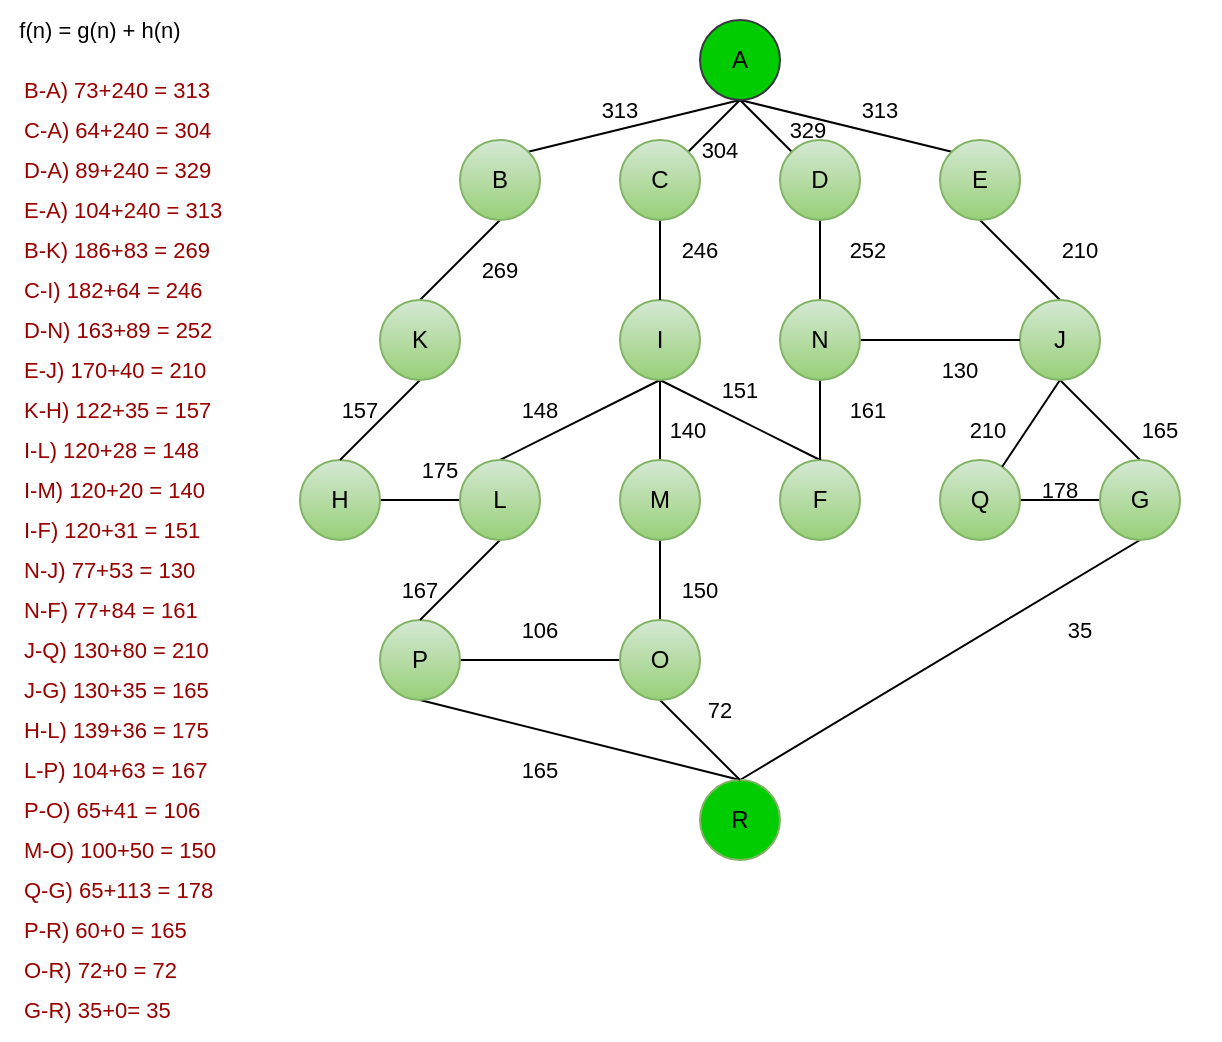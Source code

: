 <mxfile version="21.3.2" type="github">
  <diagram name="Página-1" id="oW6UBJfB_h0LVxH8RLMC">
    <mxGraphModel dx="880" dy="484" grid="1" gridSize="10" guides="1" tooltips="1" connect="1" arrows="1" fold="1" page="1" pageScale="1" pageWidth="827" pageHeight="1169" math="0" shadow="0">
      <root>
        <mxCell id="0" />
        <mxCell id="1" parent="0" />
        <mxCell id="JGHtlCT4hF4dQ-zpvAsc-19" style="rounded=0;orthogonalLoop=1;jettySize=auto;html=1;exitX=0.5;exitY=1;exitDx=0;exitDy=0;endArrow=none;endFill=0;" edge="1" parent="1" source="JGHtlCT4hF4dQ-zpvAsc-1" target="JGHtlCT4hF4dQ-zpvAsc-15">
          <mxGeometry relative="1" as="geometry" />
        </mxCell>
        <mxCell id="JGHtlCT4hF4dQ-zpvAsc-20" style="edgeStyle=none;shape=connector;rounded=0;orthogonalLoop=1;jettySize=auto;html=1;exitX=0.5;exitY=1;exitDx=0;exitDy=0;entryX=1;entryY=0;entryDx=0;entryDy=0;labelBackgroundColor=default;strokeColor=default;fontFamily=Helvetica;fontSize=11;fontColor=default;endArrow=none;endFill=0;exitPerimeter=0;" edge="1" parent="1" source="JGHtlCT4hF4dQ-zpvAsc-1" target="JGHtlCT4hF4dQ-zpvAsc-2">
          <mxGeometry relative="1" as="geometry" />
        </mxCell>
        <mxCell id="JGHtlCT4hF4dQ-zpvAsc-22" style="edgeStyle=none;shape=connector;rounded=0;orthogonalLoop=1;jettySize=auto;html=1;exitX=0.5;exitY=1;exitDx=0;exitDy=0;entryX=0;entryY=0;entryDx=0;entryDy=0;labelBackgroundColor=default;strokeColor=default;fontFamily=Helvetica;fontSize=11;fontColor=default;endArrow=none;endFill=0;" edge="1" parent="1" source="JGHtlCT4hF4dQ-zpvAsc-1" target="JGHtlCT4hF4dQ-zpvAsc-5">
          <mxGeometry relative="1" as="geometry" />
        </mxCell>
        <mxCell id="JGHtlCT4hF4dQ-zpvAsc-23" style="edgeStyle=none;shape=connector;rounded=0;orthogonalLoop=1;jettySize=auto;html=1;exitX=0.5;exitY=1;exitDx=0;exitDy=0;entryX=0;entryY=0;entryDx=0;entryDy=0;labelBackgroundColor=default;strokeColor=default;fontFamily=Helvetica;fontSize=11;fontColor=default;endArrow=none;endFill=0;" edge="1" parent="1" source="JGHtlCT4hF4dQ-zpvAsc-1" target="JGHtlCT4hF4dQ-zpvAsc-9">
          <mxGeometry relative="1" as="geometry" />
        </mxCell>
        <mxCell id="JGHtlCT4hF4dQ-zpvAsc-1" value="A" style="ellipse;whiteSpace=wrap;html=1;aspect=fixed;fillColor=#00CC00;strokeColor=#36393d;gradientColor=#00CC00;" vertex="1" parent="1">
          <mxGeometry x="350" y="20" width="40" height="40" as="geometry" />
        </mxCell>
        <mxCell id="JGHtlCT4hF4dQ-zpvAsc-24" style="edgeStyle=none;shape=connector;rounded=0;orthogonalLoop=1;jettySize=auto;html=1;exitX=0.5;exitY=1;exitDx=0;exitDy=0;entryX=0.5;entryY=0;entryDx=0;entryDy=0;labelBackgroundColor=default;strokeColor=default;fontFamily=Helvetica;fontSize=11;fontColor=default;endArrow=none;endFill=0;" edge="1" parent="1" source="JGHtlCT4hF4dQ-zpvAsc-2" target="JGHtlCT4hF4dQ-zpvAsc-13">
          <mxGeometry relative="1" as="geometry" />
        </mxCell>
        <mxCell id="JGHtlCT4hF4dQ-zpvAsc-2" value="B" style="ellipse;whiteSpace=wrap;html=1;aspect=fixed;fillColor=#d5e8d4;strokeColor=#82b366;gradientColor=#97d077;" vertex="1" parent="1">
          <mxGeometry x="230" y="80" width="40" height="40" as="geometry" />
        </mxCell>
        <mxCell id="JGHtlCT4hF4dQ-zpvAsc-44" value="" style="edgeStyle=none;shape=connector;rounded=0;orthogonalLoop=1;jettySize=auto;html=1;labelBackgroundColor=default;strokeColor=default;fontFamily=Helvetica;fontSize=11;fontColor=default;endArrow=none;endFill=0;" edge="1" parent="1" source="JGHtlCT4hF4dQ-zpvAsc-3" target="JGHtlCT4hF4dQ-zpvAsc-8">
          <mxGeometry relative="1" as="geometry" />
        </mxCell>
        <mxCell id="JGHtlCT4hF4dQ-zpvAsc-3" value="Q" style="ellipse;whiteSpace=wrap;html=1;aspect=fixed;fillColor=#d5e8d4;strokeColor=#82b366;gradientColor=#97d077;" vertex="1" parent="1">
          <mxGeometry x="470" y="240" width="40" height="40" as="geometry" />
        </mxCell>
        <mxCell id="JGHtlCT4hF4dQ-zpvAsc-41" style="edgeStyle=none;shape=connector;rounded=0;orthogonalLoop=1;jettySize=auto;html=1;exitX=1;exitY=0.5;exitDx=0;exitDy=0;entryX=0;entryY=0.5;entryDx=0;entryDy=0;labelBackgroundColor=default;strokeColor=default;fontFamily=Helvetica;fontSize=11;fontColor=default;endArrow=none;endFill=0;" edge="1" parent="1" source="JGHtlCT4hF4dQ-zpvAsc-4" target="JGHtlCT4hF4dQ-zpvAsc-38">
          <mxGeometry relative="1" as="geometry" />
        </mxCell>
        <mxCell id="JGHtlCT4hF4dQ-zpvAsc-47" style="edgeStyle=none;shape=connector;rounded=0;orthogonalLoop=1;jettySize=auto;html=1;exitX=0.5;exitY=1;exitDx=0;exitDy=0;entryX=0.5;entryY=0;entryDx=0;entryDy=0;labelBackgroundColor=default;strokeColor=default;fontFamily=Helvetica;fontSize=11;fontColor=default;endArrow=none;endFill=0;" edge="1" parent="1" source="JGHtlCT4hF4dQ-zpvAsc-4" target="JGHtlCT4hF4dQ-zpvAsc-17">
          <mxGeometry relative="1" as="geometry" />
        </mxCell>
        <mxCell id="JGHtlCT4hF4dQ-zpvAsc-4" value="P" style="ellipse;whiteSpace=wrap;html=1;aspect=fixed;fillColor=#d5e8d4;strokeColor=#82b366;gradientColor=#97d077;" vertex="1" parent="1">
          <mxGeometry x="190" y="320" width="40" height="40" as="geometry" />
        </mxCell>
        <mxCell id="JGHtlCT4hF4dQ-zpvAsc-27" style="edgeStyle=none;shape=connector;rounded=0;orthogonalLoop=1;jettySize=auto;html=1;exitX=0.5;exitY=1;exitDx=0;exitDy=0;entryX=0.5;entryY=0;entryDx=0;entryDy=0;labelBackgroundColor=default;strokeColor=default;fontFamily=Helvetica;fontSize=11;fontColor=default;endArrow=none;endFill=0;" edge="1" parent="1" source="JGHtlCT4hF4dQ-zpvAsc-5" target="JGHtlCT4hF4dQ-zpvAsc-7">
          <mxGeometry relative="1" as="geometry" />
        </mxCell>
        <mxCell id="JGHtlCT4hF4dQ-zpvAsc-5" value="E" style="ellipse;whiteSpace=wrap;html=1;aspect=fixed;fillColor=#d5e8d4;strokeColor=#82b366;gradientColor=#97d077;" vertex="1" parent="1">
          <mxGeometry x="470" y="80" width="40" height="40" as="geometry" />
        </mxCell>
        <mxCell id="JGHtlCT4hF4dQ-zpvAsc-37" style="edgeStyle=none;shape=connector;rounded=0;orthogonalLoop=1;jettySize=auto;html=1;exitX=0.5;exitY=1;exitDx=0;exitDy=0;entryX=0.5;entryY=0;entryDx=0;entryDy=0;labelBackgroundColor=default;strokeColor=default;fontFamily=Helvetica;fontSize=11;fontColor=default;endArrow=none;endFill=0;" edge="1" parent="1" source="JGHtlCT4hF4dQ-zpvAsc-7" target="JGHtlCT4hF4dQ-zpvAsc-8">
          <mxGeometry relative="1" as="geometry" />
        </mxCell>
        <mxCell id="JGHtlCT4hF4dQ-zpvAsc-42" style="edgeStyle=none;shape=connector;rounded=0;orthogonalLoop=1;jettySize=auto;html=1;exitX=0.5;exitY=1;exitDx=0;exitDy=0;labelBackgroundColor=default;strokeColor=default;fontFamily=Helvetica;fontSize=11;fontColor=default;endArrow=none;endFill=0;" edge="1" parent="1" source="JGHtlCT4hF4dQ-zpvAsc-7" target="JGHtlCT4hF4dQ-zpvAsc-3">
          <mxGeometry relative="1" as="geometry" />
        </mxCell>
        <mxCell id="JGHtlCT4hF4dQ-zpvAsc-7" value="J" style="ellipse;whiteSpace=wrap;html=1;aspect=fixed;fillColor=#d5e8d4;strokeColor=#82b366;gradientColor=#97d077;" vertex="1" parent="1">
          <mxGeometry x="510" y="160" width="40" height="40" as="geometry" />
        </mxCell>
        <mxCell id="JGHtlCT4hF4dQ-zpvAsc-45" style="edgeStyle=none;shape=connector;rounded=0;orthogonalLoop=1;jettySize=auto;html=1;exitX=0.5;exitY=1;exitDx=0;exitDy=0;entryX=0.5;entryY=0;entryDx=0;entryDy=0;labelBackgroundColor=default;strokeColor=default;fontFamily=Helvetica;fontSize=11;fontColor=default;endArrow=none;endFill=0;" edge="1" parent="1" source="JGHtlCT4hF4dQ-zpvAsc-8" target="JGHtlCT4hF4dQ-zpvAsc-17">
          <mxGeometry relative="1" as="geometry" />
        </mxCell>
        <mxCell id="JGHtlCT4hF4dQ-zpvAsc-8" value="G" style="ellipse;whiteSpace=wrap;html=1;aspect=fixed;fillColor=#d5e8d4;strokeColor=#82b366;gradientColor=#97d077;" vertex="1" parent="1">
          <mxGeometry x="550" y="240" width="40" height="40" as="geometry" />
        </mxCell>
        <mxCell id="JGHtlCT4hF4dQ-zpvAsc-28" style="edgeStyle=none;shape=connector;rounded=0;orthogonalLoop=1;jettySize=auto;html=1;exitX=0.5;exitY=1;exitDx=0;exitDy=0;entryX=0.5;entryY=0;entryDx=0;entryDy=0;labelBackgroundColor=default;strokeColor=default;fontFamily=Helvetica;fontSize=11;fontColor=default;endArrow=none;endFill=0;" edge="1" parent="1" source="JGHtlCT4hF4dQ-zpvAsc-9" target="JGHtlCT4hF4dQ-zpvAsc-18">
          <mxGeometry relative="1" as="geometry" />
        </mxCell>
        <mxCell id="JGHtlCT4hF4dQ-zpvAsc-9" value="D" style="ellipse;whiteSpace=wrap;html=1;aspect=fixed;fillColor=#d5e8d4;strokeColor=#82b366;gradientColor=#97d077;" vertex="1" parent="1">
          <mxGeometry x="390" y="80" width="40" height="40" as="geometry" />
        </mxCell>
        <mxCell id="JGHtlCT4hF4dQ-zpvAsc-32" style="edgeStyle=none;shape=connector;rounded=0;orthogonalLoop=1;jettySize=auto;html=1;exitX=0.5;exitY=1;exitDx=0;exitDy=0;entryX=0.5;entryY=0;entryDx=0;entryDy=0;labelBackgroundColor=default;strokeColor=default;fontFamily=Helvetica;fontSize=11;fontColor=default;endArrow=none;endFill=0;" edge="1" parent="1" source="JGHtlCT4hF4dQ-zpvAsc-10" target="JGHtlCT4hF4dQ-zpvAsc-14">
          <mxGeometry relative="1" as="geometry" />
        </mxCell>
        <mxCell id="JGHtlCT4hF4dQ-zpvAsc-33" style="edgeStyle=none;shape=connector;rounded=0;orthogonalLoop=1;jettySize=auto;html=1;exitX=0.5;exitY=1;exitDx=0;exitDy=0;entryX=0.5;entryY=0;entryDx=0;entryDy=0;labelBackgroundColor=default;strokeColor=default;fontFamily=Helvetica;fontSize=11;fontColor=default;endArrow=none;endFill=0;" edge="1" parent="1" source="JGHtlCT4hF4dQ-zpvAsc-10" target="JGHtlCT4hF4dQ-zpvAsc-11">
          <mxGeometry relative="1" as="geometry" />
        </mxCell>
        <mxCell id="JGHtlCT4hF4dQ-zpvAsc-34" style="edgeStyle=none;shape=connector;rounded=0;orthogonalLoop=1;jettySize=auto;html=1;exitX=0.5;exitY=1;exitDx=0;exitDy=0;entryX=0.5;entryY=0;entryDx=0;entryDy=0;labelBackgroundColor=default;strokeColor=default;fontFamily=Helvetica;fontSize=11;fontColor=default;endArrow=none;endFill=0;" edge="1" parent="1" source="JGHtlCT4hF4dQ-zpvAsc-10" target="JGHtlCT4hF4dQ-zpvAsc-16">
          <mxGeometry relative="1" as="geometry" />
        </mxCell>
        <mxCell id="JGHtlCT4hF4dQ-zpvAsc-10" value="I" style="ellipse;whiteSpace=wrap;html=1;aspect=fixed;fillColor=#d5e8d4;strokeColor=#82b366;gradientColor=#97d077;" vertex="1" parent="1">
          <mxGeometry x="310" y="160" width="40" height="40" as="geometry" />
        </mxCell>
        <mxCell id="JGHtlCT4hF4dQ-zpvAsc-40" style="edgeStyle=none;shape=connector;rounded=0;orthogonalLoop=1;jettySize=auto;html=1;exitX=0.5;exitY=1;exitDx=0;exitDy=0;entryX=0.5;entryY=0;entryDx=0;entryDy=0;labelBackgroundColor=default;strokeColor=default;fontFamily=Helvetica;fontSize=11;fontColor=default;endArrow=none;endFill=0;" edge="1" parent="1" source="JGHtlCT4hF4dQ-zpvAsc-11" target="JGHtlCT4hF4dQ-zpvAsc-38">
          <mxGeometry relative="1" as="geometry" />
        </mxCell>
        <mxCell id="JGHtlCT4hF4dQ-zpvAsc-11" value="M" style="ellipse;whiteSpace=wrap;html=1;aspect=fixed;fillColor=#d5e8d4;strokeColor=#82b366;gradientColor=#97d077;" vertex="1" parent="1">
          <mxGeometry x="310" y="240" width="40" height="40" as="geometry" />
        </mxCell>
        <mxCell id="JGHtlCT4hF4dQ-zpvAsc-31" style="edgeStyle=none;shape=connector;rounded=0;orthogonalLoop=1;jettySize=auto;html=1;exitX=1;exitY=0.5;exitDx=0;exitDy=0;entryX=0;entryY=0.5;entryDx=0;entryDy=0;labelBackgroundColor=default;strokeColor=default;fontFamily=Helvetica;fontSize=11;fontColor=default;endArrow=none;endFill=0;" edge="1" parent="1" source="JGHtlCT4hF4dQ-zpvAsc-12" target="JGHtlCT4hF4dQ-zpvAsc-14">
          <mxGeometry relative="1" as="geometry" />
        </mxCell>
        <mxCell id="JGHtlCT4hF4dQ-zpvAsc-12" value="H" style="ellipse;whiteSpace=wrap;html=1;aspect=fixed;fillColor=#d5e8d4;strokeColor=#82b366;gradientColor=#97d077;" vertex="1" parent="1">
          <mxGeometry x="150" y="240" width="40" height="40" as="geometry" />
        </mxCell>
        <mxCell id="JGHtlCT4hF4dQ-zpvAsc-30" style="edgeStyle=none;shape=connector;rounded=0;orthogonalLoop=1;jettySize=auto;html=1;exitX=0.5;exitY=1;exitDx=0;exitDy=0;entryX=0.5;entryY=0;entryDx=0;entryDy=0;labelBackgroundColor=default;strokeColor=default;fontFamily=Helvetica;fontSize=11;fontColor=default;endArrow=none;endFill=0;" edge="1" parent="1" source="JGHtlCT4hF4dQ-zpvAsc-13" target="JGHtlCT4hF4dQ-zpvAsc-12">
          <mxGeometry relative="1" as="geometry" />
        </mxCell>
        <mxCell id="JGHtlCT4hF4dQ-zpvAsc-13" value="K" style="ellipse;whiteSpace=wrap;html=1;aspect=fixed;fillColor=#d5e8d4;strokeColor=#82b366;gradientColor=#97d077;" vertex="1" parent="1">
          <mxGeometry x="190" y="160" width="40" height="40" as="geometry" />
        </mxCell>
        <mxCell id="JGHtlCT4hF4dQ-zpvAsc-39" style="edgeStyle=none;shape=connector;rounded=0;orthogonalLoop=1;jettySize=auto;html=1;exitX=0.5;exitY=1;exitDx=0;exitDy=0;entryX=0.5;entryY=0;entryDx=0;entryDy=0;labelBackgroundColor=default;strokeColor=default;fontFamily=Helvetica;fontSize=11;fontColor=default;endArrow=none;endFill=0;" edge="1" parent="1" source="JGHtlCT4hF4dQ-zpvAsc-14" target="JGHtlCT4hF4dQ-zpvAsc-4">
          <mxGeometry relative="1" as="geometry" />
        </mxCell>
        <mxCell id="JGHtlCT4hF4dQ-zpvAsc-14" value="L" style="ellipse;whiteSpace=wrap;html=1;aspect=fixed;fillColor=#d5e8d4;strokeColor=#82b366;gradientColor=#97d077;" vertex="1" parent="1">
          <mxGeometry x="230" y="240" width="40" height="40" as="geometry" />
        </mxCell>
        <mxCell id="JGHtlCT4hF4dQ-zpvAsc-25" style="edgeStyle=none;shape=connector;rounded=0;orthogonalLoop=1;jettySize=auto;html=1;exitX=0.5;exitY=1;exitDx=0;exitDy=0;labelBackgroundColor=default;strokeColor=default;fontFamily=Helvetica;fontSize=11;fontColor=default;endArrow=none;endFill=0;" edge="1" parent="1" source="JGHtlCT4hF4dQ-zpvAsc-15" target="JGHtlCT4hF4dQ-zpvAsc-10">
          <mxGeometry relative="1" as="geometry" />
        </mxCell>
        <mxCell id="JGHtlCT4hF4dQ-zpvAsc-15" value="C" style="ellipse;whiteSpace=wrap;html=1;aspect=fixed;fillColor=#d5e8d4;strokeColor=#82b366;gradientColor=#97d077;" vertex="1" parent="1">
          <mxGeometry x="310" y="80" width="40" height="40" as="geometry" />
        </mxCell>
        <mxCell id="JGHtlCT4hF4dQ-zpvAsc-16" value="F" style="ellipse;whiteSpace=wrap;html=1;aspect=fixed;fillColor=#d5e8d4;strokeColor=#82b366;gradientColor=#97d077;" vertex="1" parent="1">
          <mxGeometry x="390" y="240" width="40" height="40" as="geometry" />
        </mxCell>
        <mxCell id="JGHtlCT4hF4dQ-zpvAsc-17" value="R" style="ellipse;whiteSpace=wrap;html=1;aspect=fixed;fillColor=#00CC00;strokeColor=#82b366;gradientColor=#00CC00;" vertex="1" parent="1">
          <mxGeometry x="350" y="400" width="40" height="40" as="geometry" />
        </mxCell>
        <mxCell id="JGHtlCT4hF4dQ-zpvAsc-35" style="edgeStyle=none;shape=connector;rounded=0;orthogonalLoop=1;jettySize=auto;html=1;exitX=0.5;exitY=1;exitDx=0;exitDy=0;entryX=0.5;entryY=0;entryDx=0;entryDy=0;labelBackgroundColor=default;strokeColor=default;fontFamily=Helvetica;fontSize=11;fontColor=default;endArrow=none;endFill=0;" edge="1" parent="1" source="JGHtlCT4hF4dQ-zpvAsc-18" target="JGHtlCT4hF4dQ-zpvAsc-16">
          <mxGeometry relative="1" as="geometry" />
        </mxCell>
        <mxCell id="JGHtlCT4hF4dQ-zpvAsc-36" style="edgeStyle=none;shape=connector;rounded=0;orthogonalLoop=1;jettySize=auto;html=1;exitX=1;exitY=0.5;exitDx=0;exitDy=0;entryX=0;entryY=0.5;entryDx=0;entryDy=0;labelBackgroundColor=default;strokeColor=default;fontFamily=Helvetica;fontSize=11;fontColor=default;endArrow=none;endFill=0;" edge="1" parent="1" source="JGHtlCT4hF4dQ-zpvAsc-18" target="JGHtlCT4hF4dQ-zpvAsc-7">
          <mxGeometry relative="1" as="geometry" />
        </mxCell>
        <mxCell id="JGHtlCT4hF4dQ-zpvAsc-18" value="N" style="ellipse;whiteSpace=wrap;html=1;aspect=fixed;fillColor=#d5e8d4;strokeColor=#82b366;gradientColor=#97d077;" vertex="1" parent="1">
          <mxGeometry x="390" y="160" width="40" height="40" as="geometry" />
        </mxCell>
        <mxCell id="JGHtlCT4hF4dQ-zpvAsc-46" style="edgeStyle=none;shape=connector;rounded=0;orthogonalLoop=1;jettySize=auto;html=1;exitX=0.5;exitY=1;exitDx=0;exitDy=0;labelBackgroundColor=default;strokeColor=default;fontFamily=Helvetica;fontSize=11;fontColor=default;endArrow=none;endFill=0;" edge="1" parent="1" source="JGHtlCT4hF4dQ-zpvAsc-38">
          <mxGeometry relative="1" as="geometry">
            <mxPoint x="370" y="400" as="targetPoint" />
          </mxGeometry>
        </mxCell>
        <mxCell id="JGHtlCT4hF4dQ-zpvAsc-38" value="O" style="ellipse;whiteSpace=wrap;html=1;aspect=fixed;fillColor=#d5e8d4;strokeColor=#82b366;gradientColor=#97d077;" vertex="1" parent="1">
          <mxGeometry x="310" y="320" width="40" height="40" as="geometry" />
        </mxCell>
        <mxCell id="JGHtlCT4hF4dQ-zpvAsc-48" value="f(n) = g(n) + h(n)" style="text;html=1;strokeColor=none;fillColor=none;align=center;verticalAlign=middle;whiteSpace=wrap;rounded=0;fontSize=11;fontFamily=Helvetica;fontColor=default;" vertex="1" parent="1">
          <mxGeometry y="10" width="100" height="30" as="geometry" />
        </mxCell>
        <mxCell id="JGHtlCT4hF4dQ-zpvAsc-49" value="&lt;font color=&quot;#990000&quot;&gt;B-A) 73+240 = 313&lt;/font&gt;" style="text;html=1;strokeColor=none;fillColor=none;align=left;verticalAlign=middle;whiteSpace=wrap;rounded=0;fontSize=11;fontFamily=Helvetica;fontColor=default;" vertex="1" parent="1">
          <mxGeometry x="10" y="40" width="100" height="30" as="geometry" />
        </mxCell>
        <mxCell id="JGHtlCT4hF4dQ-zpvAsc-50" value="&lt;font color=&quot;#990000&quot;&gt;C-A) 64+240 = 304&lt;/font&gt;" style="text;html=1;strokeColor=none;fillColor=none;align=left;verticalAlign=middle;whiteSpace=wrap;rounded=0;fontSize=11;fontFamily=Helvetica;fontColor=default;" vertex="1" parent="1">
          <mxGeometry x="10" y="60" width="100" height="30" as="geometry" />
        </mxCell>
        <mxCell id="JGHtlCT4hF4dQ-zpvAsc-51" value="&lt;font color=&quot;#990000&quot;&gt;D-A) 89+240 = 329&lt;/font&gt;" style="text;html=1;strokeColor=none;fillColor=none;align=left;verticalAlign=middle;whiteSpace=wrap;rounded=0;fontSize=11;fontFamily=Helvetica;fontColor=default;" vertex="1" parent="1">
          <mxGeometry x="10" y="80" width="100" height="30" as="geometry" />
        </mxCell>
        <mxCell id="JGHtlCT4hF4dQ-zpvAsc-52" value="&lt;font color=&quot;#990000&quot;&gt;E-A) 104+240 = 313&lt;/font&gt;" style="text;html=1;strokeColor=none;fillColor=none;align=left;verticalAlign=middle;whiteSpace=wrap;rounded=0;fontSize=11;fontFamily=Helvetica;fontColor=default;" vertex="1" parent="1">
          <mxGeometry x="10" y="100" width="110" height="30" as="geometry" />
        </mxCell>
        <mxCell id="JGHtlCT4hF4dQ-zpvAsc-53" value="&lt;font color=&quot;#990000&quot;&gt;B-K) 186+83 = 269&lt;/font&gt;" style="text;html=1;strokeColor=none;fillColor=none;align=left;verticalAlign=middle;whiteSpace=wrap;rounded=0;fontSize=11;fontFamily=Helvetica;fontColor=default;" vertex="1" parent="1">
          <mxGeometry x="10" y="120" width="100" height="30" as="geometry" />
        </mxCell>
        <mxCell id="JGHtlCT4hF4dQ-zpvAsc-54" value="&lt;font color=&quot;#990000&quot;&gt;C-I) 182+64 = 246&lt;/font&gt;" style="text;html=1;strokeColor=none;fillColor=none;align=left;verticalAlign=middle;whiteSpace=wrap;rounded=0;fontSize=11;fontFamily=Helvetica;fontColor=default;" vertex="1" parent="1">
          <mxGeometry x="10" y="140" width="100" height="30" as="geometry" />
        </mxCell>
        <mxCell id="JGHtlCT4hF4dQ-zpvAsc-55" value="&lt;font color=&quot;#990000&quot;&gt;D-N) 163+89 = 252&lt;/font&gt;" style="text;html=1;strokeColor=none;fillColor=none;align=left;verticalAlign=middle;whiteSpace=wrap;rounded=0;fontSize=11;fontFamily=Helvetica;fontColor=default;" vertex="1" parent="1">
          <mxGeometry x="10" y="160" width="100" height="30" as="geometry" />
        </mxCell>
        <mxCell id="JGHtlCT4hF4dQ-zpvAsc-56" value="&lt;font color=&quot;#990000&quot;&gt;E-J) 170+40 = 210&lt;/font&gt;" style="text;html=1;strokeColor=none;fillColor=none;align=left;verticalAlign=middle;whiteSpace=wrap;rounded=0;fontSize=11;fontFamily=Helvetica;fontColor=default;" vertex="1" parent="1">
          <mxGeometry x="10" y="180" width="100" height="30" as="geometry" />
        </mxCell>
        <mxCell id="JGHtlCT4hF4dQ-zpvAsc-57" value="&lt;font color=&quot;#990000&quot;&gt;K-H) 122+35 = 157&lt;/font&gt;" style="text;html=1;strokeColor=none;fillColor=none;align=left;verticalAlign=middle;whiteSpace=wrap;rounded=0;fontSize=11;fontFamily=Helvetica;fontColor=default;" vertex="1" parent="1">
          <mxGeometry x="10" y="200" width="100" height="30" as="geometry" />
        </mxCell>
        <mxCell id="JGHtlCT4hF4dQ-zpvAsc-58" value="&lt;font color=&quot;#990000&quot;&gt;I-L) 120+28 = 148&lt;/font&gt;" style="text;html=1;strokeColor=none;fillColor=none;align=left;verticalAlign=middle;whiteSpace=wrap;rounded=0;fontSize=11;fontFamily=Helvetica;fontColor=default;" vertex="1" parent="1">
          <mxGeometry x="10" y="220" width="100" height="30" as="geometry" />
        </mxCell>
        <mxCell id="JGHtlCT4hF4dQ-zpvAsc-59" value="&lt;font color=&quot;#990000&quot;&gt;I-M) 120+20 = 140&lt;/font&gt;" style="text;html=1;strokeColor=none;fillColor=none;align=left;verticalAlign=middle;whiteSpace=wrap;rounded=0;fontSize=11;fontFamily=Helvetica;fontColor=default;" vertex="1" parent="1">
          <mxGeometry x="10" y="240" width="100" height="30" as="geometry" />
        </mxCell>
        <mxCell id="JGHtlCT4hF4dQ-zpvAsc-60" value="&lt;font color=&quot;#990000&quot;&gt;I-F) 120+31 = 151&lt;/font&gt;" style="text;html=1;strokeColor=none;fillColor=none;align=left;verticalAlign=middle;whiteSpace=wrap;rounded=0;fontSize=11;fontFamily=Helvetica;fontColor=default;" vertex="1" parent="1">
          <mxGeometry x="10" y="260" width="100" height="30" as="geometry" />
        </mxCell>
        <mxCell id="JGHtlCT4hF4dQ-zpvAsc-61" value="&lt;font color=&quot;#990000&quot;&gt;N-J) 77+53 = 130&lt;/font&gt;" style="text;html=1;strokeColor=none;fillColor=none;align=left;verticalAlign=middle;whiteSpace=wrap;rounded=0;fontSize=11;fontFamily=Helvetica;fontColor=default;" vertex="1" parent="1">
          <mxGeometry x="10" y="280" width="100" height="30" as="geometry" />
        </mxCell>
        <mxCell id="JGHtlCT4hF4dQ-zpvAsc-62" value="&lt;font color=&quot;#990000&quot;&gt;N-F) 77+84 = 161&lt;/font&gt;" style="text;html=1;strokeColor=none;fillColor=none;align=left;verticalAlign=middle;whiteSpace=wrap;rounded=0;fontSize=11;fontFamily=Helvetica;fontColor=default;" vertex="1" parent="1">
          <mxGeometry x="10" y="300" width="100" height="30" as="geometry" />
        </mxCell>
        <mxCell id="JGHtlCT4hF4dQ-zpvAsc-63" value="&lt;font color=&quot;#990000&quot;&gt;J-Q) 130+80 = 210&lt;/font&gt;" style="text;html=1;strokeColor=none;fillColor=none;align=left;verticalAlign=middle;whiteSpace=wrap;rounded=0;fontSize=11;fontFamily=Helvetica;fontColor=default;" vertex="1" parent="1">
          <mxGeometry x="10" y="320" width="100" height="30" as="geometry" />
        </mxCell>
        <mxCell id="JGHtlCT4hF4dQ-zpvAsc-64" value="&lt;font color=&quot;#990000&quot;&gt;J-G) 130+35 = 165&lt;/font&gt;" style="text;html=1;strokeColor=none;fillColor=none;align=left;verticalAlign=middle;whiteSpace=wrap;rounded=0;fontSize=11;fontFamily=Helvetica;fontColor=default;" vertex="1" parent="1">
          <mxGeometry x="10" y="340" width="100" height="30" as="geometry" />
        </mxCell>
        <mxCell id="JGHtlCT4hF4dQ-zpvAsc-65" value="&lt;font color=&quot;#990000&quot;&gt;H-L) 139+36 = 175&lt;/font&gt;" style="text;html=1;strokeColor=none;fillColor=none;align=left;verticalAlign=middle;whiteSpace=wrap;rounded=0;fontSize=11;fontFamily=Helvetica;fontColor=default;" vertex="1" parent="1">
          <mxGeometry x="10" y="360" width="100" height="30" as="geometry" />
        </mxCell>
        <mxCell id="JGHtlCT4hF4dQ-zpvAsc-66" value="&lt;font color=&quot;#990000&quot;&gt;L-P) 104+63 = 167&lt;/font&gt;" style="text;html=1;strokeColor=none;fillColor=none;align=left;verticalAlign=middle;whiteSpace=wrap;rounded=0;fontSize=11;fontFamily=Helvetica;fontColor=default;" vertex="1" parent="1">
          <mxGeometry x="10" y="380" width="100" height="30" as="geometry" />
        </mxCell>
        <mxCell id="JGHtlCT4hF4dQ-zpvAsc-67" value="&lt;font color=&quot;#990000&quot;&gt;P-O) 65+41 = 106&lt;/font&gt;" style="text;html=1;strokeColor=none;fillColor=none;align=left;verticalAlign=middle;whiteSpace=wrap;rounded=0;fontSize=11;fontFamily=Helvetica;fontColor=default;" vertex="1" parent="1">
          <mxGeometry x="10" y="400" width="100" height="30" as="geometry" />
        </mxCell>
        <mxCell id="JGHtlCT4hF4dQ-zpvAsc-68" value="&lt;font color=&quot;#990000&quot;&gt;M-O) 100+50 = 150&lt;/font&gt;" style="text;html=1;strokeColor=none;fillColor=none;align=left;verticalAlign=middle;whiteSpace=wrap;rounded=0;fontSize=11;fontFamily=Helvetica;fontColor=default;" vertex="1" parent="1">
          <mxGeometry x="10" y="420" width="100" height="30" as="geometry" />
        </mxCell>
        <mxCell id="JGHtlCT4hF4dQ-zpvAsc-69" value="&lt;font color=&quot;#990000&quot;&gt;Q-G) 65+113 = 178&lt;/font&gt;" style="text;html=1;strokeColor=none;fillColor=none;align=left;verticalAlign=middle;whiteSpace=wrap;rounded=0;fontSize=11;fontFamily=Helvetica;fontColor=default;" vertex="1" parent="1">
          <mxGeometry x="10" y="440" width="100" height="30" as="geometry" />
        </mxCell>
        <mxCell id="JGHtlCT4hF4dQ-zpvAsc-70" value="&lt;font color=&quot;#990000&quot;&gt;P-R) 60+0 = 165&lt;/font&gt;" style="text;html=1;strokeColor=none;fillColor=none;align=left;verticalAlign=middle;whiteSpace=wrap;rounded=0;fontSize=11;fontFamily=Helvetica;fontColor=default;" vertex="1" parent="1">
          <mxGeometry x="10" y="460" width="100" height="30" as="geometry" />
        </mxCell>
        <mxCell id="JGHtlCT4hF4dQ-zpvAsc-71" value="&lt;font color=&quot;#990000&quot;&gt;O-R) 72+0 = 72&lt;/font&gt;" style="text;html=1;strokeColor=none;fillColor=none;align=left;verticalAlign=middle;whiteSpace=wrap;rounded=0;fontSize=11;fontFamily=Helvetica;fontColor=default;" vertex="1" parent="1">
          <mxGeometry x="10" y="480" width="100" height="30" as="geometry" />
        </mxCell>
        <mxCell id="JGHtlCT4hF4dQ-zpvAsc-73" value="&lt;font color=&quot;#990000&quot;&gt;G-R) 35+0= 35&lt;/font&gt;" style="text;html=1;strokeColor=none;fillColor=none;align=left;verticalAlign=middle;whiteSpace=wrap;rounded=0;fontSize=11;fontFamily=Helvetica;fontColor=default;" vertex="1" parent="1">
          <mxGeometry x="10" y="500" width="100" height="30" as="geometry" />
        </mxCell>
        <mxCell id="JGHtlCT4hF4dQ-zpvAsc-75" value="313" style="text;html=1;strokeColor=none;fillColor=none;align=center;verticalAlign=middle;whiteSpace=wrap;rounded=0;fontSize=11;fontFamily=Helvetica;fontColor=default;" vertex="1" parent="1">
          <mxGeometry x="280" y="50" width="60" height="30" as="geometry" />
        </mxCell>
        <mxCell id="JGHtlCT4hF4dQ-zpvAsc-76" value="313" style="text;html=1;strokeColor=none;fillColor=none;align=center;verticalAlign=middle;whiteSpace=wrap;rounded=0;fontSize=11;fontFamily=Helvetica;fontColor=default;" vertex="1" parent="1">
          <mxGeometry x="410" y="50" width="60" height="30" as="geometry" />
        </mxCell>
        <mxCell id="JGHtlCT4hF4dQ-zpvAsc-77" value="304" style="text;html=1;strokeColor=none;fillColor=none;align=center;verticalAlign=middle;whiteSpace=wrap;rounded=0;fontSize=11;fontFamily=Helvetica;fontColor=default;" vertex="1" parent="1">
          <mxGeometry x="330" y="70" width="60" height="30" as="geometry" />
        </mxCell>
        <mxCell id="JGHtlCT4hF4dQ-zpvAsc-81" value="329" style="text;html=1;strokeColor=none;fillColor=none;align=center;verticalAlign=middle;whiteSpace=wrap;rounded=0;fontSize=11;fontFamily=Helvetica;fontColor=default;" vertex="1" parent="1">
          <mxGeometry x="374" y="60" width="60" height="30" as="geometry" />
        </mxCell>
        <mxCell id="JGHtlCT4hF4dQ-zpvAsc-83" value="210" style="text;html=1;strokeColor=none;fillColor=none;align=center;verticalAlign=middle;whiteSpace=wrap;rounded=0;fontSize=11;fontFamily=Helvetica;fontColor=default;" vertex="1" parent="1">
          <mxGeometry x="510" y="120" width="60" height="30" as="geometry" />
        </mxCell>
        <mxCell id="JGHtlCT4hF4dQ-zpvAsc-86" value="252" style="text;html=1;strokeColor=none;fillColor=none;align=center;verticalAlign=middle;whiteSpace=wrap;rounded=0;fontSize=11;fontFamily=Helvetica;fontColor=default;" vertex="1" parent="1">
          <mxGeometry x="404" y="120" width="60" height="30" as="geometry" />
        </mxCell>
        <mxCell id="JGHtlCT4hF4dQ-zpvAsc-87" value="246" style="text;html=1;strokeColor=none;fillColor=none;align=center;verticalAlign=middle;whiteSpace=wrap;rounded=0;fontSize=11;fontFamily=Helvetica;fontColor=default;" vertex="1" parent="1">
          <mxGeometry x="320" y="120" width="60" height="30" as="geometry" />
        </mxCell>
        <mxCell id="JGHtlCT4hF4dQ-zpvAsc-88" value="269" style="text;html=1;strokeColor=none;fillColor=none;align=center;verticalAlign=middle;whiteSpace=wrap;rounded=0;fontSize=11;fontFamily=Helvetica;fontColor=default;" vertex="1" parent="1">
          <mxGeometry x="220" y="130" width="60" height="30" as="geometry" />
        </mxCell>
        <mxCell id="JGHtlCT4hF4dQ-zpvAsc-89" value="130" style="text;html=1;strokeColor=none;fillColor=none;align=center;verticalAlign=middle;whiteSpace=wrap;rounded=0;fontSize=11;fontFamily=Helvetica;fontColor=default;" vertex="1" parent="1">
          <mxGeometry x="450" y="180" width="60" height="30" as="geometry" />
        </mxCell>
        <mxCell id="JGHtlCT4hF4dQ-zpvAsc-90" value="161" style="text;html=1;strokeColor=none;fillColor=none;align=center;verticalAlign=middle;whiteSpace=wrap;rounded=0;fontSize=11;fontFamily=Helvetica;fontColor=default;" vertex="1" parent="1">
          <mxGeometry x="404" y="200" width="60" height="30" as="geometry" />
        </mxCell>
        <mxCell id="JGHtlCT4hF4dQ-zpvAsc-91" value="151" style="text;html=1;strokeColor=none;fillColor=none;align=center;verticalAlign=middle;whiteSpace=wrap;rounded=0;fontSize=11;fontFamily=Helvetica;fontColor=default;" vertex="1" parent="1">
          <mxGeometry x="340" y="190" width="60" height="30" as="geometry" />
        </mxCell>
        <mxCell id="JGHtlCT4hF4dQ-zpvAsc-92" value="140" style="text;html=1;strokeColor=none;fillColor=none;align=center;verticalAlign=middle;whiteSpace=wrap;rounded=0;fontSize=11;fontFamily=Helvetica;fontColor=default;" vertex="1" parent="1">
          <mxGeometry x="314" y="210" width="60" height="30" as="geometry" />
        </mxCell>
        <mxCell id="JGHtlCT4hF4dQ-zpvAsc-93" value="148" style="text;html=1;strokeColor=none;fillColor=none;align=center;verticalAlign=middle;whiteSpace=wrap;rounded=0;fontSize=11;fontFamily=Helvetica;fontColor=default;" vertex="1" parent="1">
          <mxGeometry x="240" y="200" width="60" height="30" as="geometry" />
        </mxCell>
        <mxCell id="JGHtlCT4hF4dQ-zpvAsc-94" value="157" style="text;html=1;strokeColor=none;fillColor=none;align=center;verticalAlign=middle;whiteSpace=wrap;rounded=0;fontSize=11;fontFamily=Helvetica;fontColor=default;" vertex="1" parent="1">
          <mxGeometry x="150" y="200" width="60" height="30" as="geometry" />
        </mxCell>
        <mxCell id="JGHtlCT4hF4dQ-zpvAsc-95" value="175" style="text;html=1;strokeColor=none;fillColor=none;align=center;verticalAlign=middle;whiteSpace=wrap;rounded=0;fontSize=11;fontFamily=Helvetica;fontColor=default;" vertex="1" parent="1">
          <mxGeometry x="190" y="230" width="60" height="30" as="geometry" />
        </mxCell>
        <mxCell id="JGHtlCT4hF4dQ-zpvAsc-96" value="165" style="text;html=1;strokeColor=none;fillColor=none;align=center;verticalAlign=middle;whiteSpace=wrap;rounded=0;fontSize=11;fontFamily=Helvetica;fontColor=default;" vertex="1" parent="1">
          <mxGeometry x="550" y="210" width="60" height="30" as="geometry" />
        </mxCell>
        <mxCell id="JGHtlCT4hF4dQ-zpvAsc-97" value="210" style="text;html=1;strokeColor=none;fillColor=none;align=center;verticalAlign=middle;whiteSpace=wrap;rounded=0;fontSize=11;fontFamily=Helvetica;fontColor=default;" vertex="1" parent="1">
          <mxGeometry x="464" y="210" width="60" height="30" as="geometry" />
        </mxCell>
        <mxCell id="JGHtlCT4hF4dQ-zpvAsc-98" value="178" style="text;html=1;strokeColor=none;fillColor=none;align=center;verticalAlign=middle;whiteSpace=wrap;rounded=0;fontSize=11;fontFamily=Helvetica;fontColor=default;" vertex="1" parent="1">
          <mxGeometry x="500" y="240" width="60" height="30" as="geometry" />
        </mxCell>
        <mxCell id="JGHtlCT4hF4dQ-zpvAsc-99" value="35" style="text;html=1;strokeColor=none;fillColor=none;align=center;verticalAlign=middle;whiteSpace=wrap;rounded=0;fontSize=11;fontFamily=Helvetica;fontColor=default;" vertex="1" parent="1">
          <mxGeometry x="510" y="310" width="60" height="30" as="geometry" />
        </mxCell>
        <mxCell id="JGHtlCT4hF4dQ-zpvAsc-100" value="150" style="text;html=1;strokeColor=none;fillColor=none;align=center;verticalAlign=middle;whiteSpace=wrap;rounded=0;fontSize=11;fontFamily=Helvetica;fontColor=default;" vertex="1" parent="1">
          <mxGeometry x="320" y="290" width="60" height="30" as="geometry" />
        </mxCell>
        <mxCell id="JGHtlCT4hF4dQ-zpvAsc-103" value="167" style="text;html=1;strokeColor=none;fillColor=none;align=center;verticalAlign=middle;whiteSpace=wrap;rounded=0;fontSize=11;fontFamily=Helvetica;fontColor=default;" vertex="1" parent="1">
          <mxGeometry x="180" y="290" width="60" height="30" as="geometry" />
        </mxCell>
        <mxCell id="JGHtlCT4hF4dQ-zpvAsc-104" value="106" style="text;html=1;strokeColor=none;fillColor=none;align=center;verticalAlign=middle;whiteSpace=wrap;rounded=0;fontSize=11;fontFamily=Helvetica;fontColor=default;" vertex="1" parent="1">
          <mxGeometry x="240" y="310" width="60" height="30" as="geometry" />
        </mxCell>
        <mxCell id="JGHtlCT4hF4dQ-zpvAsc-106" value="72" style="text;html=1;strokeColor=none;fillColor=none;align=center;verticalAlign=middle;whiteSpace=wrap;rounded=0;fontSize=11;fontFamily=Helvetica;fontColor=default;" vertex="1" parent="1">
          <mxGeometry x="330" y="350" width="60" height="30" as="geometry" />
        </mxCell>
        <mxCell id="JGHtlCT4hF4dQ-zpvAsc-107" value="165" style="text;html=1;strokeColor=none;fillColor=none;align=center;verticalAlign=middle;whiteSpace=wrap;rounded=0;fontSize=11;fontFamily=Helvetica;fontColor=default;" vertex="1" parent="1">
          <mxGeometry x="240" y="380" width="60" height="30" as="geometry" />
        </mxCell>
      </root>
    </mxGraphModel>
  </diagram>
</mxfile>
